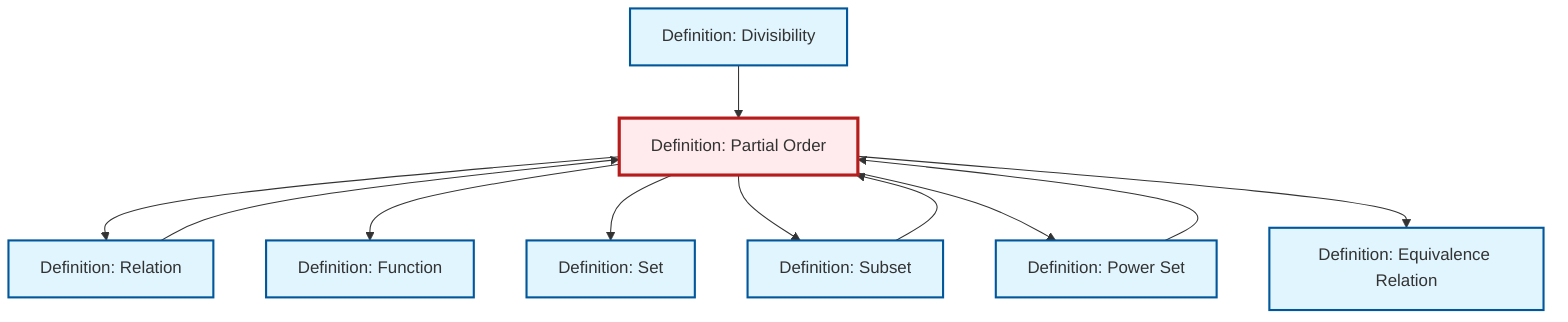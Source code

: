 graph TD
    classDef definition fill:#e1f5fe,stroke:#01579b,stroke-width:2px
    classDef theorem fill:#f3e5f5,stroke:#4a148c,stroke-width:2px
    classDef axiom fill:#fff3e0,stroke:#e65100,stroke-width:2px
    classDef example fill:#e8f5e9,stroke:#1b5e20,stroke-width:2px
    classDef current fill:#ffebee,stroke:#b71c1c,stroke-width:3px
    def-divisibility["Definition: Divisibility"]:::definition
    def-subset["Definition: Subset"]:::definition
    def-relation["Definition: Relation"]:::definition
    def-function["Definition: Function"]:::definition
    def-equivalence-relation["Definition: Equivalence Relation"]:::definition
    def-set["Definition: Set"]:::definition
    def-partial-order["Definition: Partial Order"]:::definition
    def-power-set["Definition: Power Set"]:::definition
    def-power-set --> def-partial-order
    def-partial-order --> def-relation
    def-partial-order --> def-function
    def-partial-order --> def-set
    def-relation --> def-partial-order
    def-subset --> def-partial-order
    def-partial-order --> def-subset
    def-divisibility --> def-partial-order
    def-partial-order --> def-power-set
    def-partial-order --> def-equivalence-relation
    class def-partial-order current